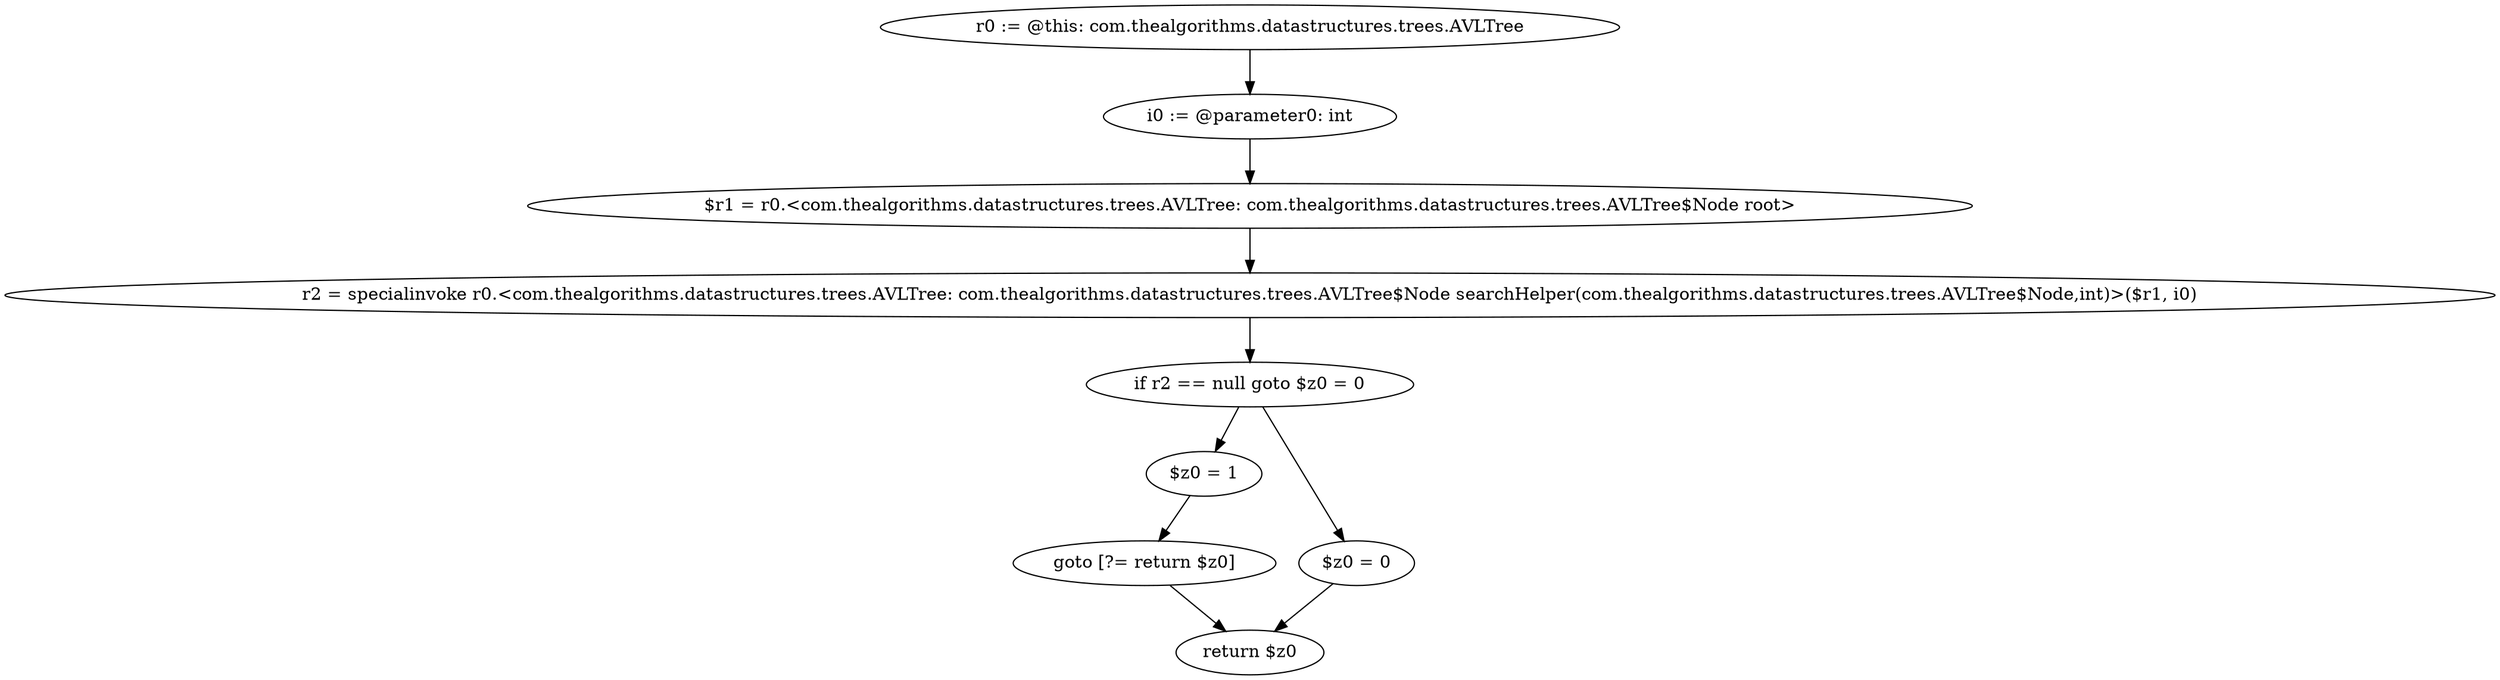 digraph "unitGraph" {
    "r0 := @this: com.thealgorithms.datastructures.trees.AVLTree"
    "i0 := @parameter0: int"
    "$r1 = r0.<com.thealgorithms.datastructures.trees.AVLTree: com.thealgorithms.datastructures.trees.AVLTree$Node root>"
    "r2 = specialinvoke r0.<com.thealgorithms.datastructures.trees.AVLTree: com.thealgorithms.datastructures.trees.AVLTree$Node searchHelper(com.thealgorithms.datastructures.trees.AVLTree$Node,int)>($r1, i0)"
    "if r2 == null goto $z0 = 0"
    "$z0 = 1"
    "goto [?= return $z0]"
    "$z0 = 0"
    "return $z0"
    "r0 := @this: com.thealgorithms.datastructures.trees.AVLTree"->"i0 := @parameter0: int";
    "i0 := @parameter0: int"->"$r1 = r0.<com.thealgorithms.datastructures.trees.AVLTree: com.thealgorithms.datastructures.trees.AVLTree$Node root>";
    "$r1 = r0.<com.thealgorithms.datastructures.trees.AVLTree: com.thealgorithms.datastructures.trees.AVLTree$Node root>"->"r2 = specialinvoke r0.<com.thealgorithms.datastructures.trees.AVLTree: com.thealgorithms.datastructures.trees.AVLTree$Node searchHelper(com.thealgorithms.datastructures.trees.AVLTree$Node,int)>($r1, i0)";
    "r2 = specialinvoke r0.<com.thealgorithms.datastructures.trees.AVLTree: com.thealgorithms.datastructures.trees.AVLTree$Node searchHelper(com.thealgorithms.datastructures.trees.AVLTree$Node,int)>($r1, i0)"->"if r2 == null goto $z0 = 0";
    "if r2 == null goto $z0 = 0"->"$z0 = 1";
    "if r2 == null goto $z0 = 0"->"$z0 = 0";
    "$z0 = 1"->"goto [?= return $z0]";
    "goto [?= return $z0]"->"return $z0";
    "$z0 = 0"->"return $z0";
}
